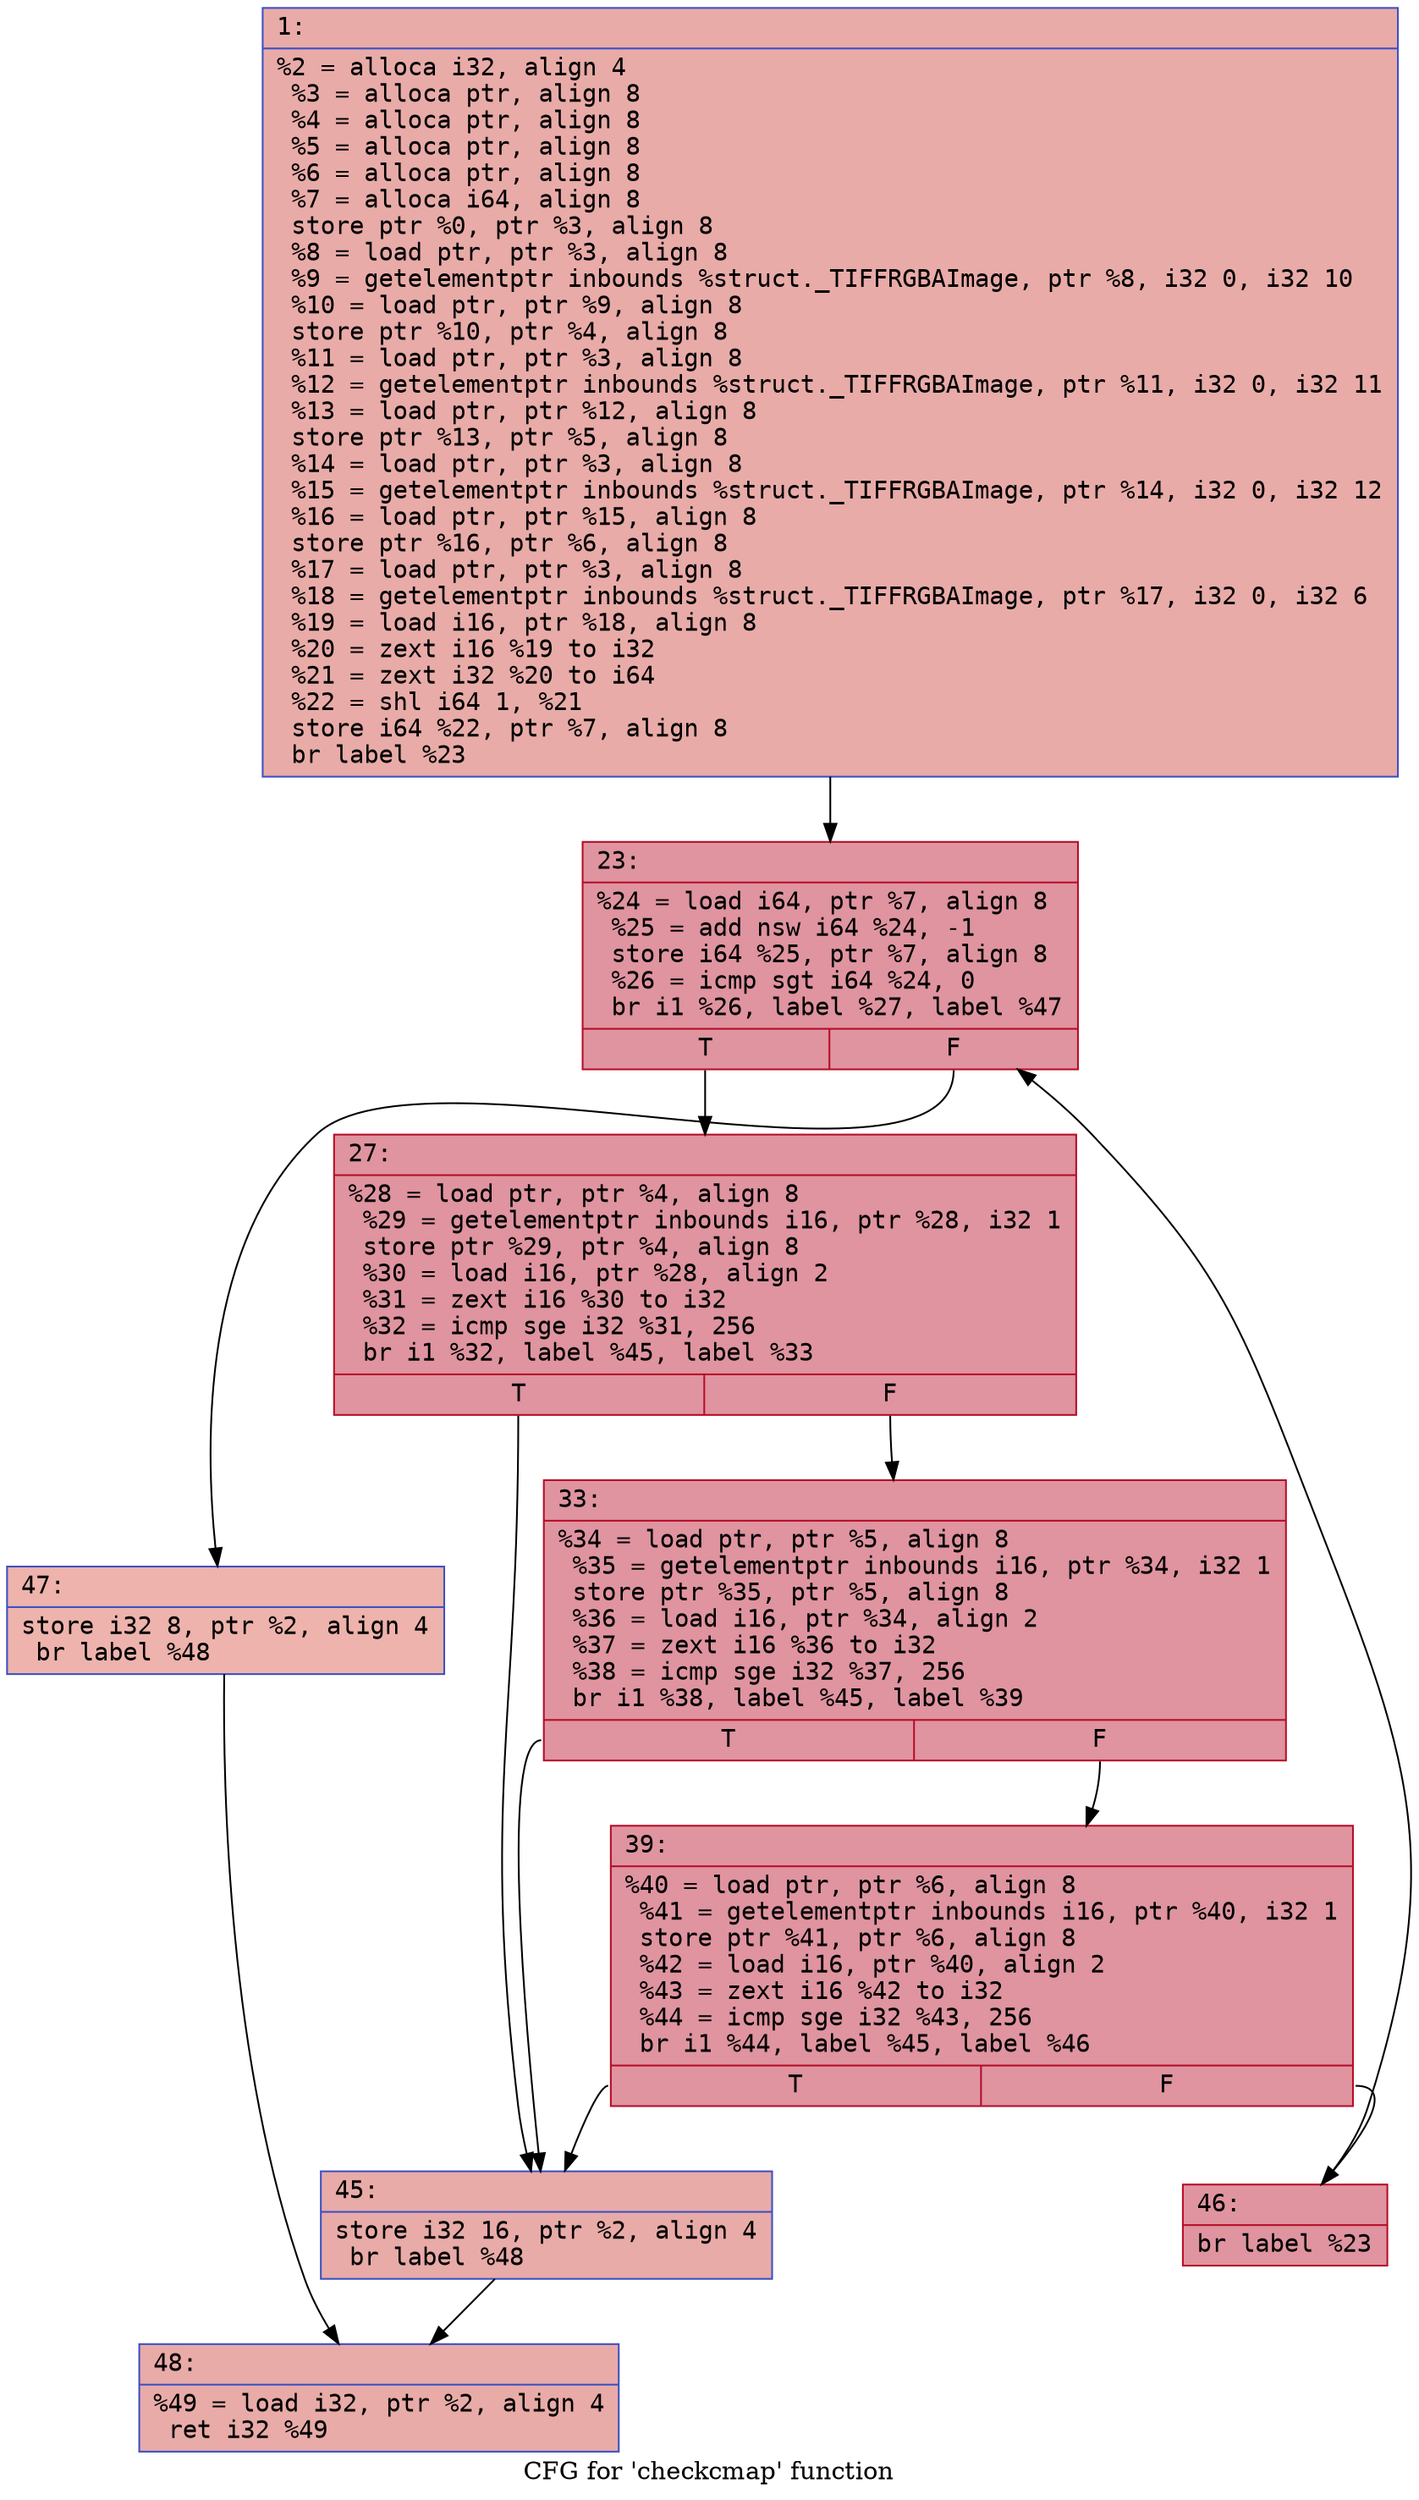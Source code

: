 digraph "CFG for 'checkcmap' function" {
	label="CFG for 'checkcmap' function";

	Node0x600002a25130 [shape=record,color="#3d50c3ff", style=filled, fillcolor="#cc403a70" fontname="Courier",label="{1:\l|  %2 = alloca i32, align 4\l  %3 = alloca ptr, align 8\l  %4 = alloca ptr, align 8\l  %5 = alloca ptr, align 8\l  %6 = alloca ptr, align 8\l  %7 = alloca i64, align 8\l  store ptr %0, ptr %3, align 8\l  %8 = load ptr, ptr %3, align 8\l  %9 = getelementptr inbounds %struct._TIFFRGBAImage, ptr %8, i32 0, i32 10\l  %10 = load ptr, ptr %9, align 8\l  store ptr %10, ptr %4, align 8\l  %11 = load ptr, ptr %3, align 8\l  %12 = getelementptr inbounds %struct._TIFFRGBAImage, ptr %11, i32 0, i32 11\l  %13 = load ptr, ptr %12, align 8\l  store ptr %13, ptr %5, align 8\l  %14 = load ptr, ptr %3, align 8\l  %15 = getelementptr inbounds %struct._TIFFRGBAImage, ptr %14, i32 0, i32 12\l  %16 = load ptr, ptr %15, align 8\l  store ptr %16, ptr %6, align 8\l  %17 = load ptr, ptr %3, align 8\l  %18 = getelementptr inbounds %struct._TIFFRGBAImage, ptr %17, i32 0, i32 6\l  %19 = load i16, ptr %18, align 8\l  %20 = zext i16 %19 to i32\l  %21 = zext i32 %20 to i64\l  %22 = shl i64 1, %21\l  store i64 %22, ptr %7, align 8\l  br label %23\l}"];
	Node0x600002a25130 -> Node0x600002a25180[tooltip="1 -> 23\nProbability 100.00%" ];
	Node0x600002a25180 [shape=record,color="#b70d28ff", style=filled, fillcolor="#b70d2870" fontname="Courier",label="{23:\l|  %24 = load i64, ptr %7, align 8\l  %25 = add nsw i64 %24, -1\l  store i64 %25, ptr %7, align 8\l  %26 = icmp sgt i64 %24, 0\l  br i1 %26, label %27, label %47\l|{<s0>T|<s1>F}}"];
	Node0x600002a25180:s0 -> Node0x600002a251d0[tooltip="23 -> 27\nProbability 96.88%" ];
	Node0x600002a25180:s1 -> Node0x600002a25360[tooltip="23 -> 47\nProbability 3.12%" ];
	Node0x600002a251d0 [shape=record,color="#b70d28ff", style=filled, fillcolor="#b70d2870" fontname="Courier",label="{27:\l|  %28 = load ptr, ptr %4, align 8\l  %29 = getelementptr inbounds i16, ptr %28, i32 1\l  store ptr %29, ptr %4, align 8\l  %30 = load i16, ptr %28, align 2\l  %31 = zext i16 %30 to i32\l  %32 = icmp sge i32 %31, 256\l  br i1 %32, label %45, label %33\l|{<s0>T|<s1>F}}"];
	Node0x600002a251d0:s0 -> Node0x600002a252c0[tooltip="27 -> 45\nProbability 3.12%" ];
	Node0x600002a251d0:s1 -> Node0x600002a25220[tooltip="27 -> 33\nProbability 96.88%" ];
	Node0x600002a25220 [shape=record,color="#b70d28ff", style=filled, fillcolor="#b70d2870" fontname="Courier",label="{33:\l|  %34 = load ptr, ptr %5, align 8\l  %35 = getelementptr inbounds i16, ptr %34, i32 1\l  store ptr %35, ptr %5, align 8\l  %36 = load i16, ptr %34, align 2\l  %37 = zext i16 %36 to i32\l  %38 = icmp sge i32 %37, 256\l  br i1 %38, label %45, label %39\l|{<s0>T|<s1>F}}"];
	Node0x600002a25220:s0 -> Node0x600002a252c0[tooltip="33 -> 45\nProbability 3.12%" ];
	Node0x600002a25220:s1 -> Node0x600002a25270[tooltip="33 -> 39\nProbability 96.88%" ];
	Node0x600002a25270 [shape=record,color="#b70d28ff", style=filled, fillcolor="#b70d2870" fontname="Courier",label="{39:\l|  %40 = load ptr, ptr %6, align 8\l  %41 = getelementptr inbounds i16, ptr %40, i32 1\l  store ptr %41, ptr %6, align 8\l  %42 = load i16, ptr %40, align 2\l  %43 = zext i16 %42 to i32\l  %44 = icmp sge i32 %43, 256\l  br i1 %44, label %45, label %46\l|{<s0>T|<s1>F}}"];
	Node0x600002a25270:s0 -> Node0x600002a252c0[tooltip="39 -> 45\nProbability 3.12%" ];
	Node0x600002a25270:s1 -> Node0x600002a25310[tooltip="39 -> 46\nProbability 96.88%" ];
	Node0x600002a252c0 [shape=record,color="#3d50c3ff", style=filled, fillcolor="#cc403a70" fontname="Courier",label="{45:\l|  store i32 16, ptr %2, align 4\l  br label %48\l}"];
	Node0x600002a252c0 -> Node0x600002a253b0[tooltip="45 -> 48\nProbability 100.00%" ];
	Node0x600002a25310 [shape=record,color="#b70d28ff", style=filled, fillcolor="#b70d2870" fontname="Courier",label="{46:\l|  br label %23\l}"];
	Node0x600002a25310 -> Node0x600002a25180[tooltip="46 -> 23\nProbability 100.00%" ];
	Node0x600002a25360 [shape=record,color="#3d50c3ff", style=filled, fillcolor="#d6524470" fontname="Courier",label="{47:\l|  store i32 8, ptr %2, align 4\l  br label %48\l}"];
	Node0x600002a25360 -> Node0x600002a253b0[tooltip="47 -> 48\nProbability 100.00%" ];
	Node0x600002a253b0 [shape=record,color="#3d50c3ff", style=filled, fillcolor="#cc403a70" fontname="Courier",label="{48:\l|  %49 = load i32, ptr %2, align 4\l  ret i32 %49\l}"];
}
